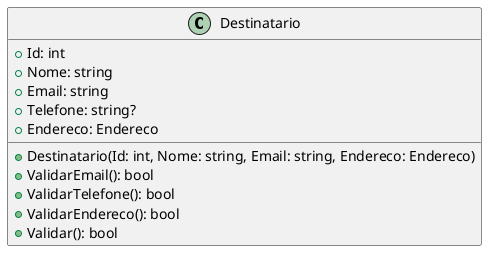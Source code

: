 @startuml Destinatario-Code

class Destinatario {
  + Id: int
  + Nome: string
  + Email: string
  + Telefone: string?
  + Endereco: Endereco

  + Destinatario(Id: int, Nome: string, Email: string, Endereco: Endereco)
  + ValidarEmail(): bool
  + ValidarTelefone(): bool
  + ValidarEndereco(): bool
  + Validar(): bool
}

@enduml